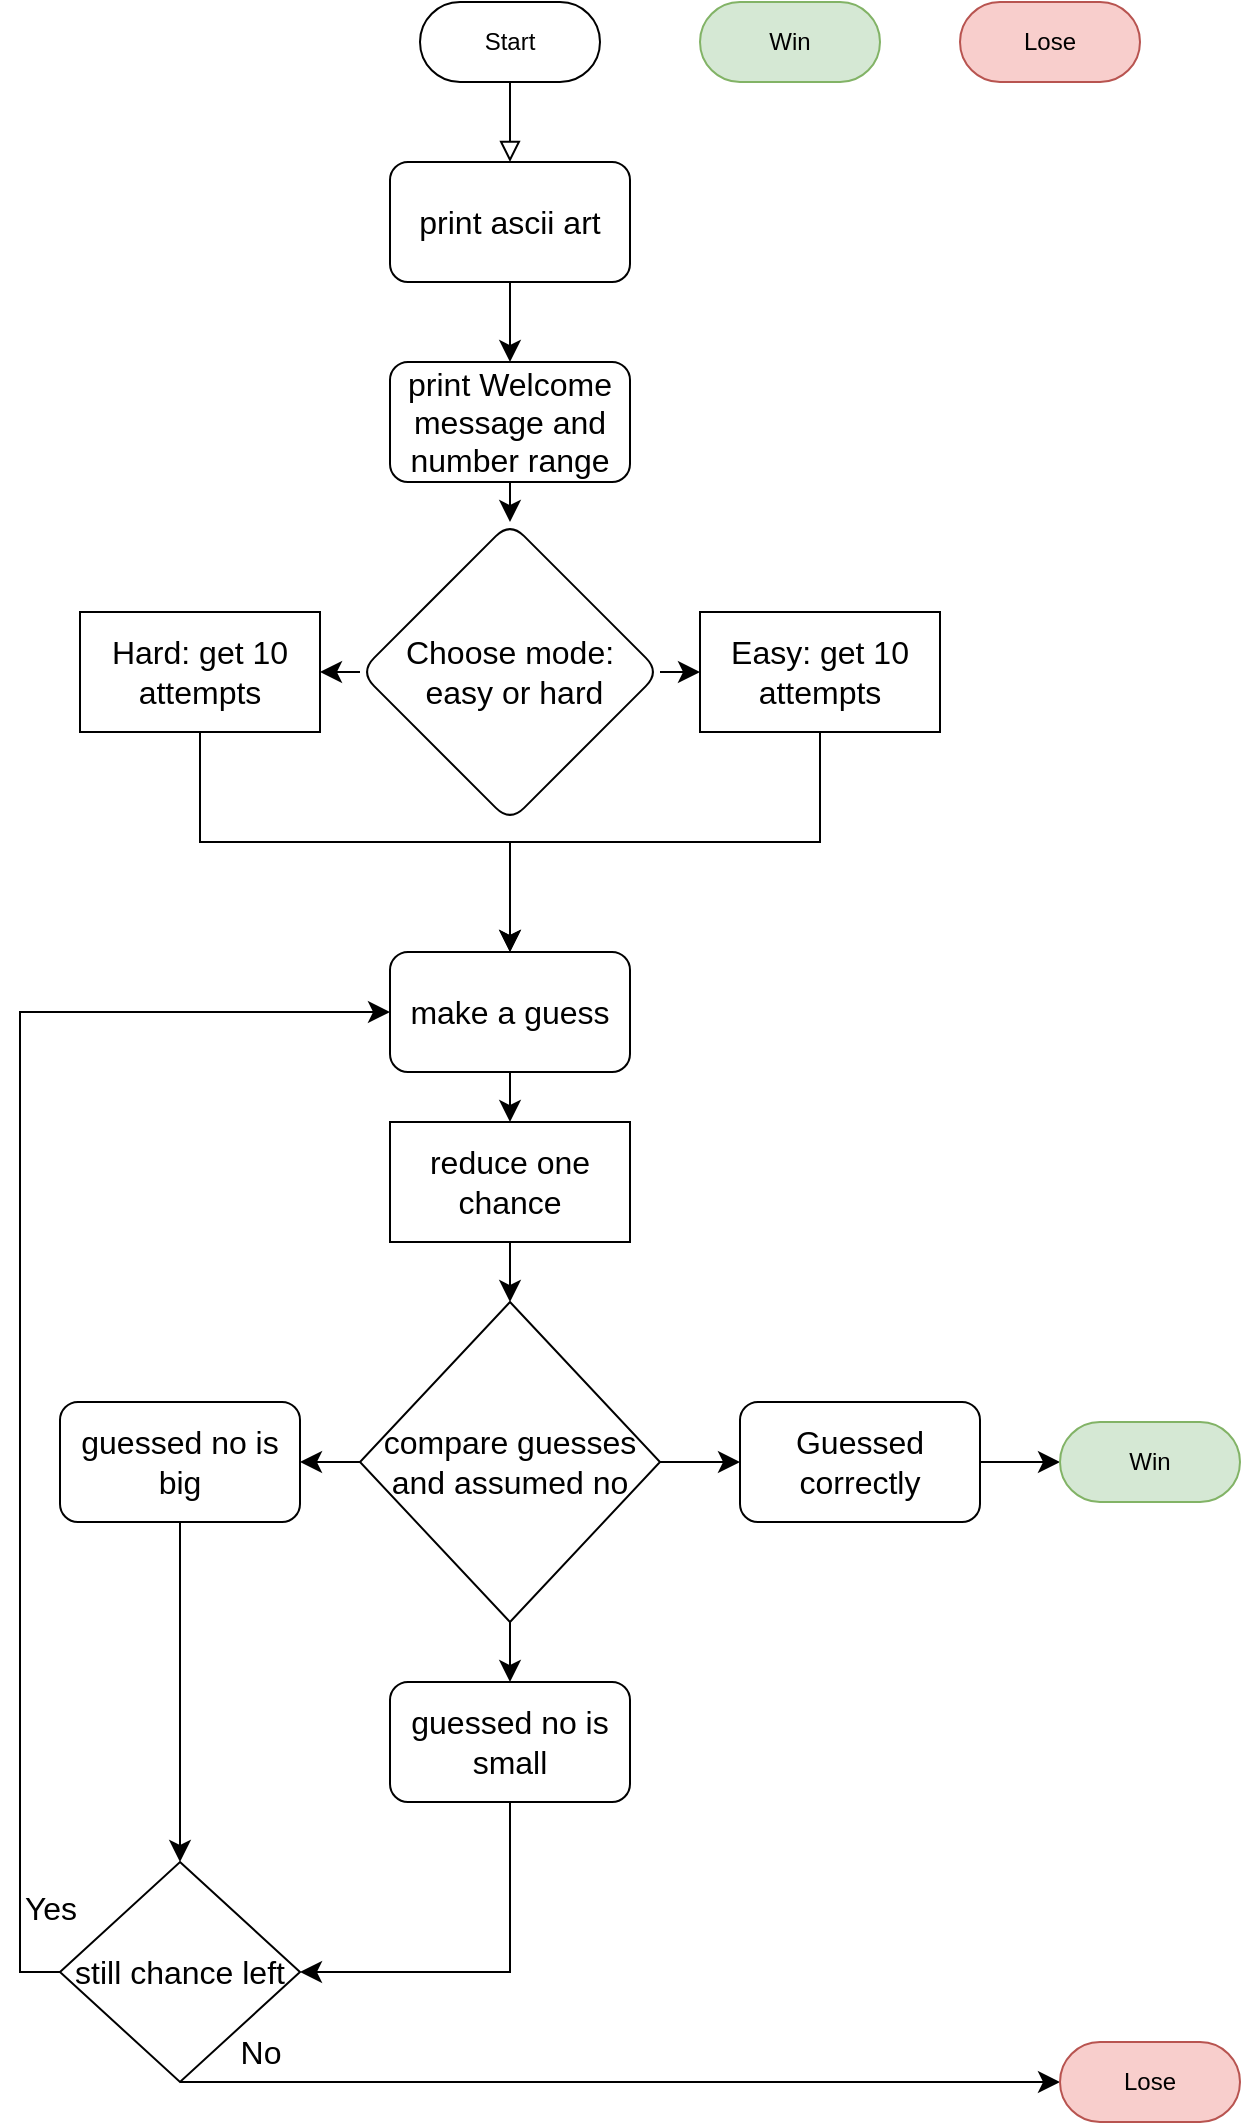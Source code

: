 <mxfile version="23.1.1" type="github">
  <diagram id="C5RBs43oDa-KdzZeNtuy" name="Page-1">
    <mxGraphModel dx="3827" dy="1376" grid="1" gridSize="10" guides="1" tooltips="1" connect="1" arrows="1" fold="1" page="1" pageScale="1" pageWidth="827" pageHeight="1169" math="0" shadow="0">
      <root>
        <mxCell id="WIyWlLk6GJQsqaUBKTNV-0" />
        <mxCell id="WIyWlLk6GJQsqaUBKTNV-1" parent="WIyWlLk6GJQsqaUBKTNV-0" />
        <mxCell id="WIyWlLk6GJQsqaUBKTNV-2" value="" style="rounded=0;html=1;jettySize=auto;orthogonalLoop=1;fontSize=11;endArrow=block;endFill=0;endSize=8;strokeWidth=1;shadow=0;labelBackgroundColor=none;edgeStyle=orthogonalEdgeStyle;entryX=0.5;entryY=0;entryDx=0;entryDy=0;" parent="WIyWlLk6GJQsqaUBKTNV-1" source="WIyWlLk6GJQsqaUBKTNV-3" target="wZzXsFDndczXGUYGY5t2-5" edge="1">
          <mxGeometry relative="1" as="geometry">
            <mxPoint x="205" y="170" as="targetPoint" />
          </mxGeometry>
        </mxCell>
        <mxCell id="WIyWlLk6GJQsqaUBKTNV-3" value="Start" style="rounded=1;whiteSpace=wrap;html=1;fontSize=12;glass=0;strokeWidth=1;shadow=0;arcSize=50;" parent="WIyWlLk6GJQsqaUBKTNV-1" vertex="1">
          <mxGeometry x="160" y="80" width="90" height="40" as="geometry" />
        </mxCell>
        <mxCell id="wZzXsFDndczXGUYGY5t2-0" value="Win" style="rounded=1;whiteSpace=wrap;html=1;fontSize=12;glass=0;strokeWidth=1;shadow=0;arcSize=50;fillColor=#d5e8d4;strokeColor=#82b366;" vertex="1" parent="WIyWlLk6GJQsqaUBKTNV-1">
          <mxGeometry x="300" y="80" width="90" height="40" as="geometry" />
        </mxCell>
        <mxCell id="wZzXsFDndczXGUYGY5t2-1" value="Lose" style="rounded=1;whiteSpace=wrap;html=1;fontSize=12;glass=0;strokeWidth=1;shadow=0;arcSize=50;fillColor=#f8cecc;strokeColor=#b85450;" vertex="1" parent="WIyWlLk6GJQsqaUBKTNV-1">
          <mxGeometry x="430" y="80" width="90" height="40" as="geometry" />
        </mxCell>
        <mxCell id="wZzXsFDndczXGUYGY5t2-8" style="edgeStyle=none;curved=1;rounded=0;orthogonalLoop=1;jettySize=auto;html=1;exitX=0.5;exitY=1;exitDx=0;exitDy=0;entryX=0.5;entryY=0;entryDx=0;entryDy=0;fontSize=12;startSize=8;endSize=8;" edge="1" parent="WIyWlLk6GJQsqaUBKTNV-1" source="wZzXsFDndczXGUYGY5t2-5" target="wZzXsFDndczXGUYGY5t2-7">
          <mxGeometry relative="1" as="geometry" />
        </mxCell>
        <mxCell id="wZzXsFDndczXGUYGY5t2-5" value="print ascii art" style="rounded=1;whiteSpace=wrap;html=1;fontSize=16;" vertex="1" parent="WIyWlLk6GJQsqaUBKTNV-1">
          <mxGeometry x="145" y="160" width="120" height="60" as="geometry" />
        </mxCell>
        <mxCell id="wZzXsFDndczXGUYGY5t2-10" value="" style="edgeStyle=none;curved=1;rounded=0;orthogonalLoop=1;jettySize=auto;html=1;fontSize=12;startSize=8;endSize=8;" edge="1" parent="WIyWlLk6GJQsqaUBKTNV-1" source="wZzXsFDndczXGUYGY5t2-7" target="wZzXsFDndczXGUYGY5t2-9">
          <mxGeometry relative="1" as="geometry" />
        </mxCell>
        <mxCell id="wZzXsFDndczXGUYGY5t2-7" value="print&amp;nbsp;Welcome message and number range" style="rounded=1;whiteSpace=wrap;html=1;fontSize=16;" vertex="1" parent="WIyWlLk6GJQsqaUBKTNV-1">
          <mxGeometry x="145" y="260" width="120" height="60" as="geometry" />
        </mxCell>
        <mxCell id="wZzXsFDndczXGUYGY5t2-14" style="edgeStyle=none;curved=1;rounded=0;orthogonalLoop=1;jettySize=auto;html=1;exitX=0;exitY=0.5;exitDx=0;exitDy=0;entryX=1;entryY=0.5;entryDx=0;entryDy=0;fontSize=12;startSize=8;endSize=8;" edge="1" parent="WIyWlLk6GJQsqaUBKTNV-1" source="wZzXsFDndczXGUYGY5t2-9" target="wZzXsFDndczXGUYGY5t2-13">
          <mxGeometry relative="1" as="geometry" />
        </mxCell>
        <mxCell id="wZzXsFDndczXGUYGY5t2-15" style="edgeStyle=none;curved=1;rounded=0;orthogonalLoop=1;jettySize=auto;html=1;exitX=1;exitY=0.5;exitDx=0;exitDy=0;entryX=0;entryY=0.5;entryDx=0;entryDy=0;fontSize=12;startSize=8;endSize=8;" edge="1" parent="WIyWlLk6GJQsqaUBKTNV-1" source="wZzXsFDndczXGUYGY5t2-9" target="wZzXsFDndczXGUYGY5t2-11">
          <mxGeometry relative="1" as="geometry" />
        </mxCell>
        <mxCell id="wZzXsFDndczXGUYGY5t2-9" value="Choose mode:&lt;br&gt;&amp;nbsp;easy or hard" style="rhombus;whiteSpace=wrap;html=1;fontSize=16;rounded=1;" vertex="1" parent="WIyWlLk6GJQsqaUBKTNV-1">
          <mxGeometry x="130" y="340" width="150" height="150" as="geometry" />
        </mxCell>
        <mxCell id="wZzXsFDndczXGUYGY5t2-19" style="edgeStyle=orthogonalEdgeStyle;rounded=0;orthogonalLoop=1;jettySize=auto;html=1;exitX=0.5;exitY=1;exitDx=0;exitDy=0;entryX=0.5;entryY=0;entryDx=0;entryDy=0;fontSize=12;startSize=8;endSize=8;" edge="1" parent="WIyWlLk6GJQsqaUBKTNV-1" source="wZzXsFDndczXGUYGY5t2-11" target="wZzXsFDndczXGUYGY5t2-16">
          <mxGeometry relative="1" as="geometry">
            <Array as="points">
              <mxPoint x="360" y="500" />
              <mxPoint x="205" y="500" />
            </Array>
          </mxGeometry>
        </mxCell>
        <mxCell id="wZzXsFDndczXGUYGY5t2-11" value="Easy: get 10 attempts" style="whiteSpace=wrap;html=1;fontSize=16;" vertex="1" parent="WIyWlLk6GJQsqaUBKTNV-1">
          <mxGeometry x="300" y="385" width="120" height="60" as="geometry" />
        </mxCell>
        <mxCell id="wZzXsFDndczXGUYGY5t2-17" style="edgeStyle=orthogonalEdgeStyle;rounded=0;orthogonalLoop=1;jettySize=auto;html=1;exitX=0.5;exitY=1;exitDx=0;exitDy=0;entryX=0.5;entryY=0;entryDx=0;entryDy=0;fontSize=12;startSize=8;endSize=8;" edge="1" parent="WIyWlLk6GJQsqaUBKTNV-1" source="wZzXsFDndczXGUYGY5t2-13" target="wZzXsFDndczXGUYGY5t2-16">
          <mxGeometry relative="1" as="geometry" />
        </mxCell>
        <mxCell id="wZzXsFDndczXGUYGY5t2-13" value="Hard: get 10 attempts" style="whiteSpace=wrap;html=1;fontSize=16;" vertex="1" parent="WIyWlLk6GJQsqaUBKTNV-1">
          <mxGeometry x="-10" y="385" width="120" height="60" as="geometry" />
        </mxCell>
        <mxCell id="wZzXsFDndczXGUYGY5t2-34" style="edgeStyle=none;curved=1;rounded=0;orthogonalLoop=1;jettySize=auto;html=1;exitX=0.5;exitY=1;exitDx=0;exitDy=0;entryX=0.5;entryY=0;entryDx=0;entryDy=0;fontSize=12;startSize=8;endSize=8;" edge="1" parent="WIyWlLk6GJQsqaUBKTNV-1" source="wZzXsFDndczXGUYGY5t2-16" target="wZzXsFDndczXGUYGY5t2-33">
          <mxGeometry relative="1" as="geometry" />
        </mxCell>
        <mxCell id="wZzXsFDndczXGUYGY5t2-16" value="make a guess" style="rounded=1;whiteSpace=wrap;html=1;fontSize=16;" vertex="1" parent="WIyWlLk6GJQsqaUBKTNV-1">
          <mxGeometry x="145" y="555" width="120" height="60" as="geometry" />
        </mxCell>
        <mxCell id="wZzXsFDndczXGUYGY5t2-24" style="edgeStyle=none;curved=1;rounded=0;orthogonalLoop=1;jettySize=auto;html=1;exitX=0.5;exitY=1;exitDx=0;exitDy=0;entryX=0.5;entryY=0;entryDx=0;entryDy=0;fontSize=12;startSize=8;endSize=8;" edge="1" parent="WIyWlLk6GJQsqaUBKTNV-1" source="wZzXsFDndczXGUYGY5t2-20" target="wZzXsFDndczXGUYGY5t2-23">
          <mxGeometry relative="1" as="geometry" />
        </mxCell>
        <mxCell id="wZzXsFDndczXGUYGY5t2-25" style="edgeStyle=none;curved=1;rounded=0;orthogonalLoop=1;jettySize=auto;html=1;exitX=0;exitY=0.5;exitDx=0;exitDy=0;entryX=1;entryY=0.5;entryDx=0;entryDy=0;fontSize=12;startSize=8;endSize=8;" edge="1" parent="WIyWlLk6GJQsqaUBKTNV-1" source="wZzXsFDndczXGUYGY5t2-20" target="wZzXsFDndczXGUYGY5t2-22">
          <mxGeometry relative="1" as="geometry" />
        </mxCell>
        <mxCell id="wZzXsFDndczXGUYGY5t2-30" style="edgeStyle=none;curved=1;rounded=0;orthogonalLoop=1;jettySize=auto;html=1;exitX=1;exitY=0.5;exitDx=0;exitDy=0;entryX=0;entryY=0.5;entryDx=0;entryDy=0;fontSize=12;startSize=8;endSize=8;" edge="1" parent="WIyWlLk6GJQsqaUBKTNV-1" source="wZzXsFDndczXGUYGY5t2-20" target="wZzXsFDndczXGUYGY5t2-29">
          <mxGeometry relative="1" as="geometry" />
        </mxCell>
        <mxCell id="wZzXsFDndczXGUYGY5t2-20" value="compare guesses and assumed no" style="rhombus;whiteSpace=wrap;html=1;fontSize=16;" vertex="1" parent="WIyWlLk6GJQsqaUBKTNV-1">
          <mxGeometry x="130" y="730" width="150" height="160" as="geometry" />
        </mxCell>
        <mxCell id="wZzXsFDndczXGUYGY5t2-39" style="edgeStyle=none;curved=1;rounded=0;orthogonalLoop=1;jettySize=auto;html=1;exitX=0.5;exitY=1;exitDx=0;exitDy=0;entryX=0.5;entryY=0;entryDx=0;entryDy=0;fontSize=12;startSize=8;endSize=8;" edge="1" parent="WIyWlLk6GJQsqaUBKTNV-1" source="wZzXsFDndczXGUYGY5t2-22" target="wZzXsFDndczXGUYGY5t2-37">
          <mxGeometry relative="1" as="geometry" />
        </mxCell>
        <mxCell id="wZzXsFDndczXGUYGY5t2-22" value="guessed no is big" style="rounded=1;whiteSpace=wrap;html=1;fontSize=16;" vertex="1" parent="WIyWlLk6GJQsqaUBKTNV-1">
          <mxGeometry x="-20" y="780" width="120" height="60" as="geometry" />
        </mxCell>
        <mxCell id="wZzXsFDndczXGUYGY5t2-38" style="edgeStyle=orthogonalEdgeStyle;rounded=0;orthogonalLoop=1;jettySize=auto;html=1;exitX=0.5;exitY=1;exitDx=0;exitDy=0;entryX=1;entryY=0.5;entryDx=0;entryDy=0;fontSize=12;startSize=8;endSize=8;" edge="1" parent="WIyWlLk6GJQsqaUBKTNV-1" source="wZzXsFDndczXGUYGY5t2-23" target="wZzXsFDndczXGUYGY5t2-37">
          <mxGeometry relative="1" as="geometry" />
        </mxCell>
        <mxCell id="wZzXsFDndczXGUYGY5t2-23" value="guessed no is small" style="rounded=1;whiteSpace=wrap;html=1;fontSize=16;" vertex="1" parent="WIyWlLk6GJQsqaUBKTNV-1">
          <mxGeometry x="145" y="920" width="120" height="60" as="geometry" />
        </mxCell>
        <mxCell id="wZzXsFDndczXGUYGY5t2-32" style="edgeStyle=none;curved=1;rounded=0;orthogonalLoop=1;jettySize=auto;html=1;exitX=1;exitY=0.5;exitDx=0;exitDy=0;entryX=0;entryY=0.5;entryDx=0;entryDy=0;fontSize=12;startSize=8;endSize=8;" edge="1" parent="WIyWlLk6GJQsqaUBKTNV-1" source="wZzXsFDndczXGUYGY5t2-29" target="wZzXsFDndczXGUYGY5t2-31">
          <mxGeometry relative="1" as="geometry" />
        </mxCell>
        <mxCell id="wZzXsFDndczXGUYGY5t2-29" value="Guessed correctly" style="rounded=1;whiteSpace=wrap;html=1;fontSize=16;" vertex="1" parent="WIyWlLk6GJQsqaUBKTNV-1">
          <mxGeometry x="320" y="780" width="120" height="60" as="geometry" />
        </mxCell>
        <mxCell id="wZzXsFDndczXGUYGY5t2-31" value="Win" style="rounded=1;whiteSpace=wrap;html=1;fontSize=12;glass=0;strokeWidth=1;shadow=0;arcSize=50;fillColor=#d5e8d4;strokeColor=#82b366;" vertex="1" parent="WIyWlLk6GJQsqaUBKTNV-1">
          <mxGeometry x="480" y="790" width="90" height="40" as="geometry" />
        </mxCell>
        <mxCell id="wZzXsFDndczXGUYGY5t2-35" style="edgeStyle=none;curved=1;rounded=0;orthogonalLoop=1;jettySize=auto;html=1;exitX=0.5;exitY=1;exitDx=0;exitDy=0;entryX=0.5;entryY=0;entryDx=0;entryDy=0;fontSize=12;startSize=8;endSize=8;" edge="1" parent="WIyWlLk6GJQsqaUBKTNV-1" source="wZzXsFDndczXGUYGY5t2-33" target="wZzXsFDndczXGUYGY5t2-20">
          <mxGeometry relative="1" as="geometry" />
        </mxCell>
        <mxCell id="wZzXsFDndczXGUYGY5t2-33" value="reduce one chance" style="whiteSpace=wrap;html=1;fontSize=16;" vertex="1" parent="WIyWlLk6GJQsqaUBKTNV-1">
          <mxGeometry x="145" y="640" width="120" height="60" as="geometry" />
        </mxCell>
        <mxCell id="wZzXsFDndczXGUYGY5t2-40" style="edgeStyle=orthogonalEdgeStyle;rounded=0;orthogonalLoop=1;jettySize=auto;html=1;exitX=0;exitY=0.5;exitDx=0;exitDy=0;entryX=0;entryY=0.5;entryDx=0;entryDy=0;fontSize=12;startSize=8;endSize=8;" edge="1" parent="WIyWlLk6GJQsqaUBKTNV-1" source="wZzXsFDndczXGUYGY5t2-37" target="wZzXsFDndczXGUYGY5t2-16">
          <mxGeometry relative="1" as="geometry" />
        </mxCell>
        <mxCell id="wZzXsFDndczXGUYGY5t2-42" style="edgeStyle=none;curved=1;rounded=0;orthogonalLoop=1;jettySize=auto;html=1;exitX=0.5;exitY=1;exitDx=0;exitDy=0;fontSize=12;startSize=8;endSize=8;" edge="1" parent="WIyWlLk6GJQsqaUBKTNV-1" source="wZzXsFDndczXGUYGY5t2-37">
          <mxGeometry relative="1" as="geometry">
            <mxPoint x="480" y="1120" as="targetPoint" />
          </mxGeometry>
        </mxCell>
        <mxCell id="wZzXsFDndczXGUYGY5t2-37" value="still chance left" style="rhombus;whiteSpace=wrap;html=1;fontSize=16;" vertex="1" parent="WIyWlLk6GJQsqaUBKTNV-1">
          <mxGeometry x="-20" y="1010" width="120" height="110" as="geometry" />
        </mxCell>
        <mxCell id="wZzXsFDndczXGUYGY5t2-41" value="Yes" style="text;html=1;align=center;verticalAlign=middle;resizable=0;points=[];autosize=1;strokeColor=none;fillColor=none;fontSize=16;" vertex="1" parent="WIyWlLk6GJQsqaUBKTNV-1">
          <mxGeometry x="-50" y="1018" width="50" height="30" as="geometry" />
        </mxCell>
        <mxCell id="wZzXsFDndczXGUYGY5t2-43" value="No" style="text;html=1;align=center;verticalAlign=middle;resizable=0;points=[];autosize=1;strokeColor=none;fillColor=none;fontSize=16;" vertex="1" parent="WIyWlLk6GJQsqaUBKTNV-1">
          <mxGeometry x="60" y="1090" width="40" height="30" as="geometry" />
        </mxCell>
        <mxCell id="wZzXsFDndczXGUYGY5t2-44" value="Lose" style="rounded=1;whiteSpace=wrap;html=1;fontSize=12;glass=0;strokeWidth=1;shadow=0;arcSize=50;fillColor=#f8cecc;strokeColor=#b85450;" vertex="1" parent="WIyWlLk6GJQsqaUBKTNV-1">
          <mxGeometry x="480" y="1100" width="90" height="40" as="geometry" />
        </mxCell>
      </root>
    </mxGraphModel>
  </diagram>
</mxfile>

